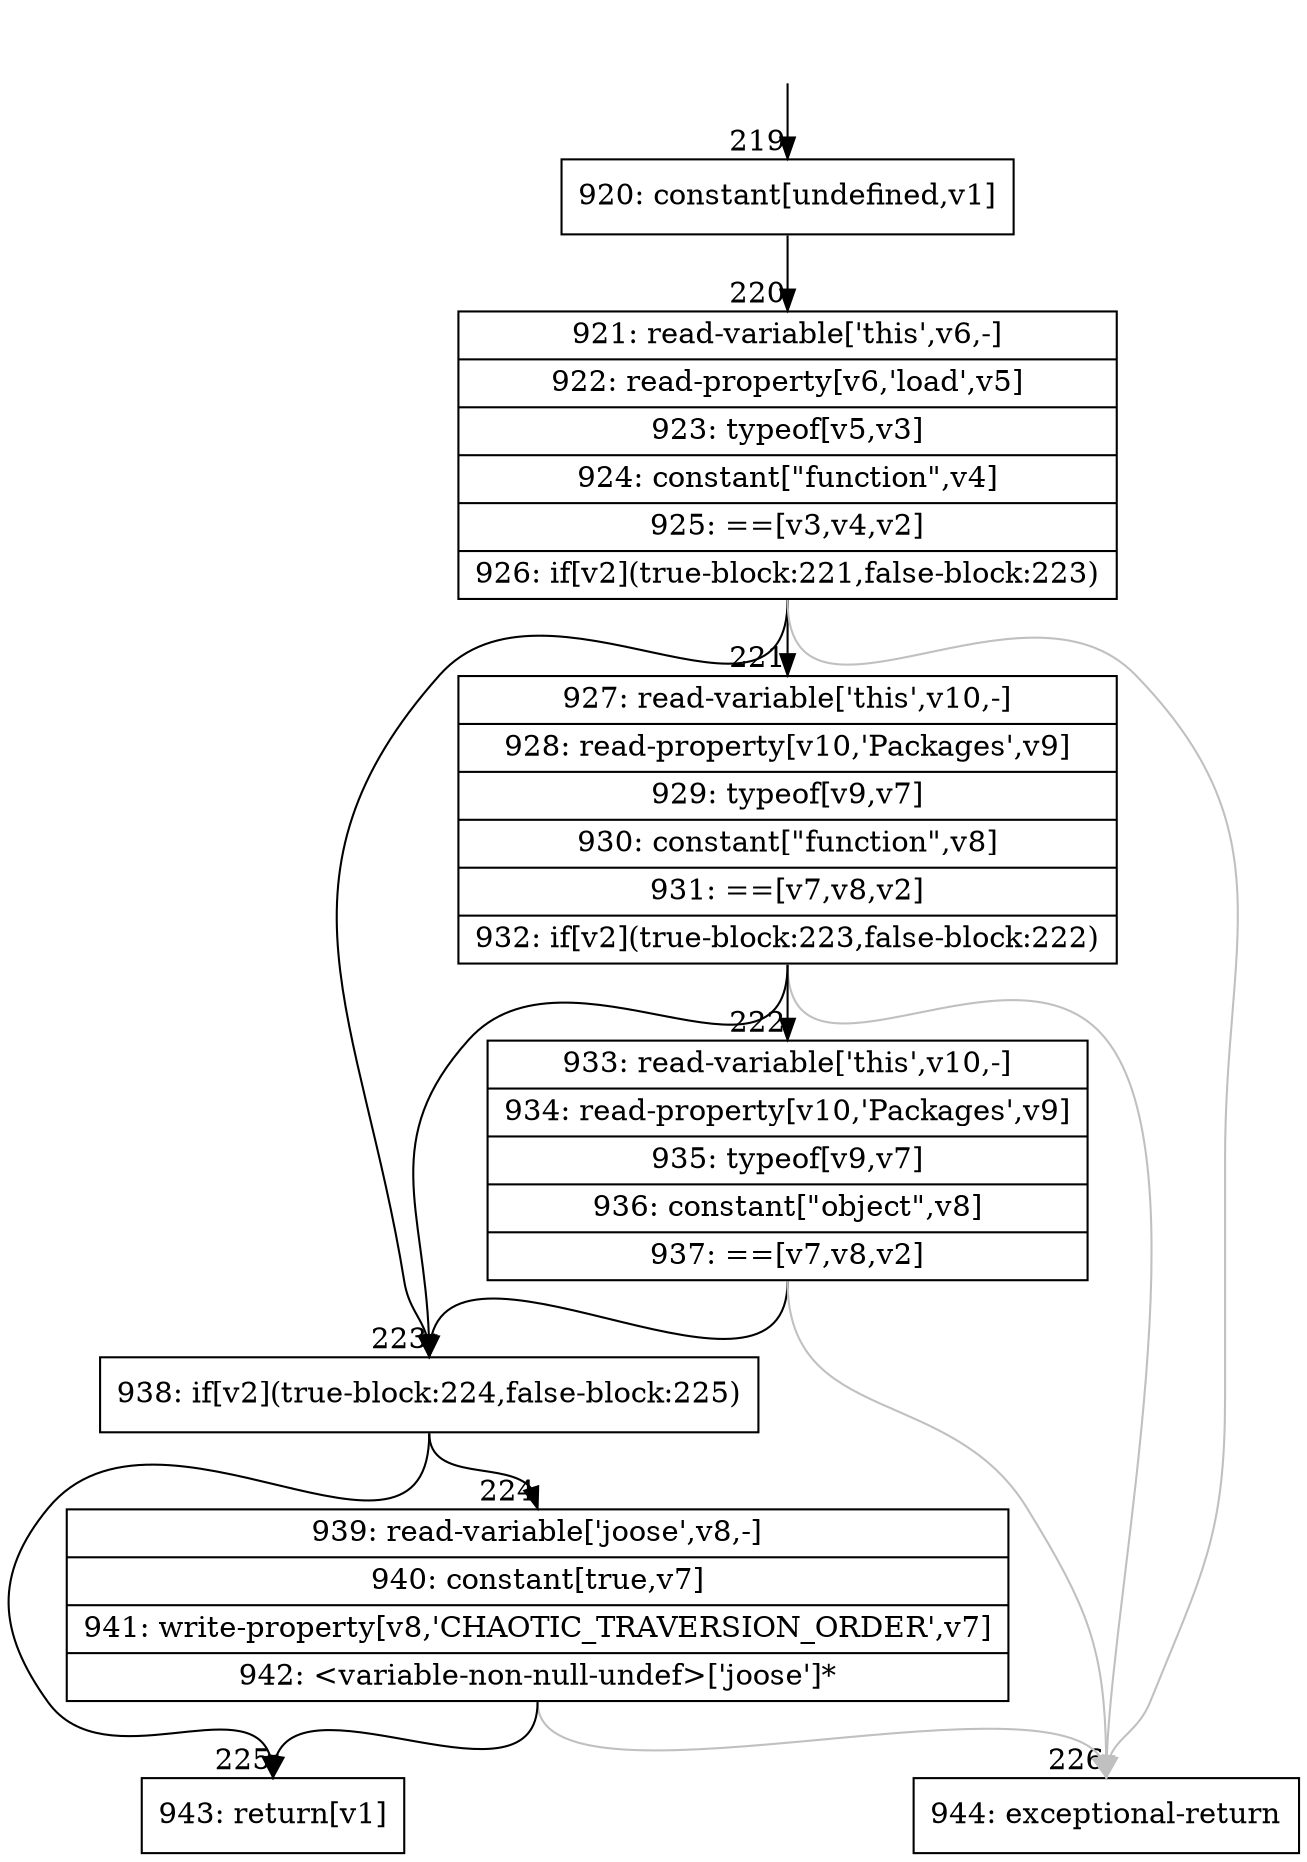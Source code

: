 digraph {
rankdir="TD"
BB_entry23[shape=none,label=""];
BB_entry23 -> BB219 [tailport=s, headport=n, headlabel="    219"]
BB219 [shape=record label="{920: constant[undefined,v1]}" ] 
BB219 -> BB220 [tailport=s, headport=n, headlabel="      220"]
BB220 [shape=record label="{921: read-variable['this',v6,-]|922: read-property[v6,'load',v5]|923: typeof[v5,v3]|924: constant[\"function\",v4]|925: ==[v3,v4,v2]|926: if[v2](true-block:221,false-block:223)}" ] 
BB220 -> BB223 [tailport=s, headport=n, headlabel="      223"]
BB220 -> BB221 [tailport=s, headport=n, headlabel="      221"]
BB220 -> BB226 [tailport=s, headport=n, color=gray, headlabel="      226"]
BB221 [shape=record label="{927: read-variable['this',v10,-]|928: read-property[v10,'Packages',v9]|929: typeof[v9,v7]|930: constant[\"function\",v8]|931: ==[v7,v8,v2]|932: if[v2](true-block:223,false-block:222)}" ] 
BB221 -> BB223 [tailport=s, headport=n]
BB221 -> BB222 [tailport=s, headport=n, headlabel="      222"]
BB221 -> BB226 [tailport=s, headport=n, color=gray]
BB222 [shape=record label="{933: read-variable['this',v10,-]|934: read-property[v10,'Packages',v9]|935: typeof[v9,v7]|936: constant[\"object\",v8]|937: ==[v7,v8,v2]}" ] 
BB222 -> BB223 [tailport=s, headport=n]
BB222 -> BB226 [tailport=s, headport=n, color=gray]
BB223 [shape=record label="{938: if[v2](true-block:224,false-block:225)}" ] 
BB223 -> BB224 [tailport=s, headport=n, headlabel="      224"]
BB223 -> BB225 [tailport=s, headport=n, headlabel="      225"]
BB224 [shape=record label="{939: read-variable['joose',v8,-]|940: constant[true,v7]|941: write-property[v8,'CHAOTIC_TRAVERSION_ORDER',v7]|942: \<variable-non-null-undef\>['joose']*}" ] 
BB224 -> BB225 [tailport=s, headport=n]
BB224 -> BB226 [tailport=s, headport=n, color=gray]
BB225 [shape=record label="{943: return[v1]}" ] 
BB226 [shape=record label="{944: exceptional-return}" ] 
//#$~ 183
}
